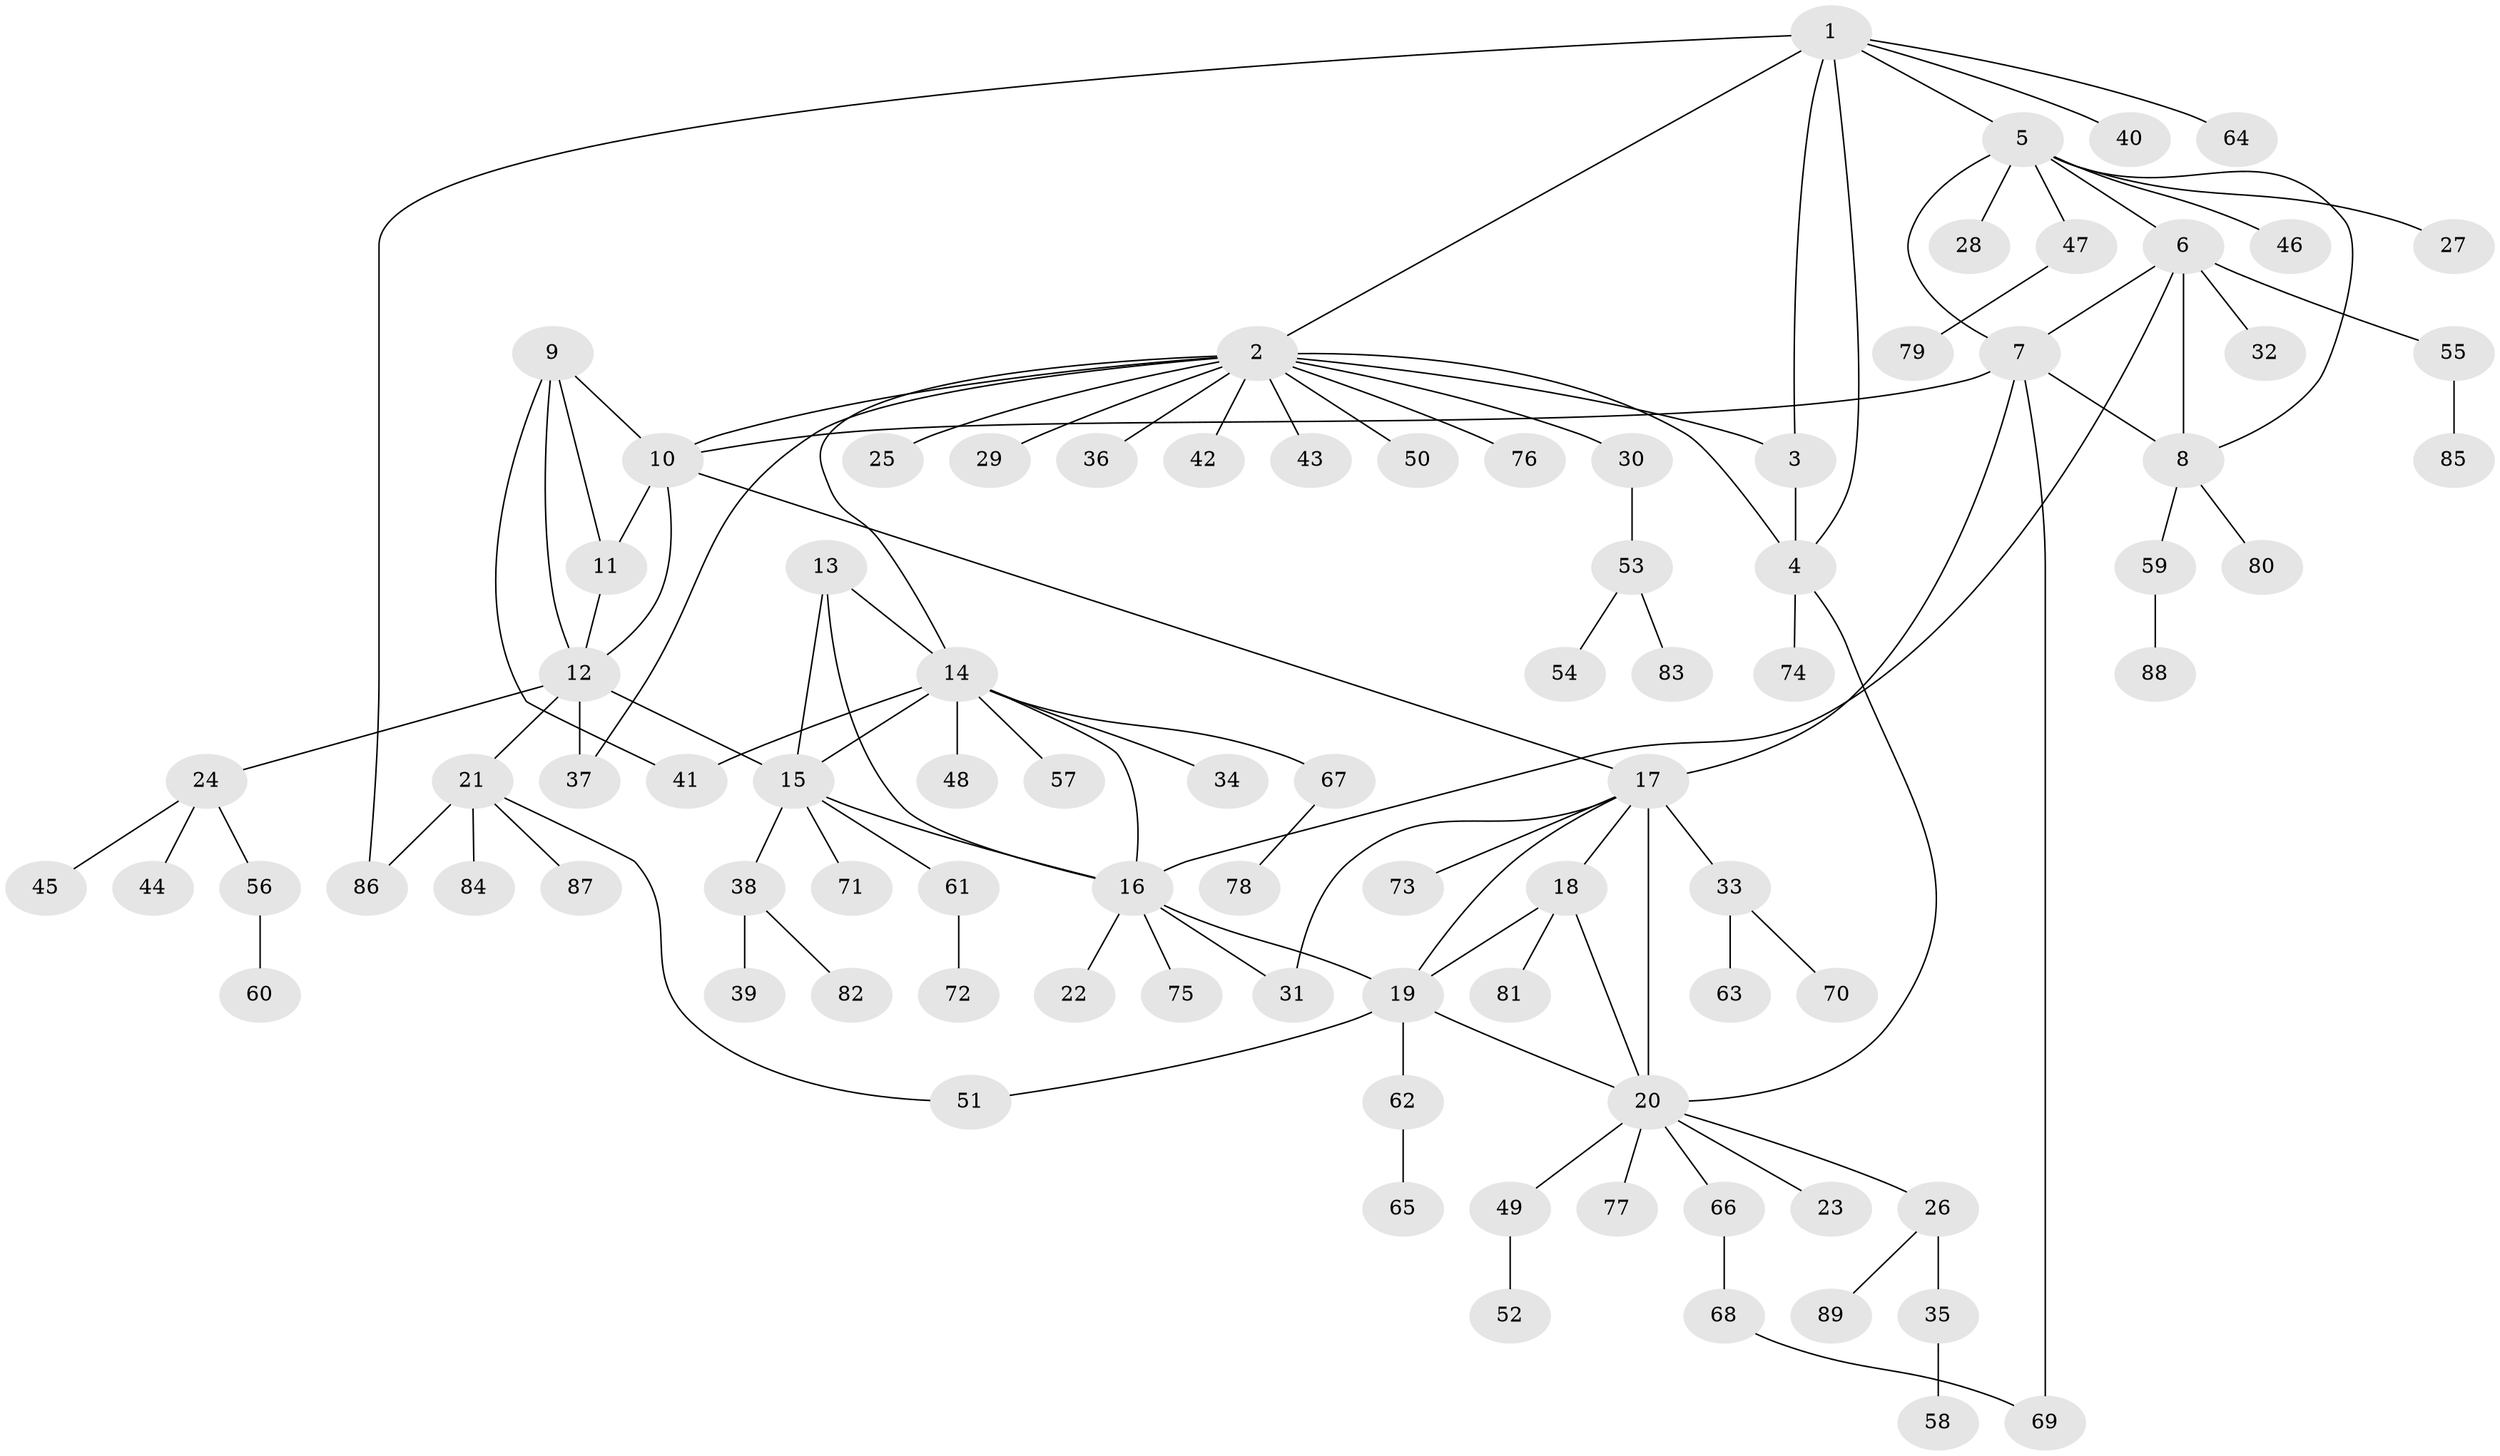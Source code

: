 // coarse degree distribution, {9: 0.018867924528301886, 12: 0.018867924528301886, 3: 0.03773584905660377, 5: 0.07547169811320754, 7: 0.03773584905660377, 2: 0.1320754716981132, 4: 0.05660377358490566, 8: 0.03773584905660377, 6: 0.03773584905660377, 1: 0.5471698113207547}
// Generated by graph-tools (version 1.1) at 2025/19/03/04/25 18:19:45]
// undirected, 89 vertices, 115 edges
graph export_dot {
graph [start="1"]
  node [color=gray90,style=filled];
  1;
  2;
  3;
  4;
  5;
  6;
  7;
  8;
  9;
  10;
  11;
  12;
  13;
  14;
  15;
  16;
  17;
  18;
  19;
  20;
  21;
  22;
  23;
  24;
  25;
  26;
  27;
  28;
  29;
  30;
  31;
  32;
  33;
  34;
  35;
  36;
  37;
  38;
  39;
  40;
  41;
  42;
  43;
  44;
  45;
  46;
  47;
  48;
  49;
  50;
  51;
  52;
  53;
  54;
  55;
  56;
  57;
  58;
  59;
  60;
  61;
  62;
  63;
  64;
  65;
  66;
  67;
  68;
  69;
  70;
  71;
  72;
  73;
  74;
  75;
  76;
  77;
  78;
  79;
  80;
  81;
  82;
  83;
  84;
  85;
  86;
  87;
  88;
  89;
  1 -- 2;
  1 -- 3;
  1 -- 4;
  1 -- 5;
  1 -- 40;
  1 -- 64;
  1 -- 86;
  2 -- 3;
  2 -- 4;
  2 -- 10;
  2 -- 14;
  2 -- 25;
  2 -- 29;
  2 -- 30;
  2 -- 36;
  2 -- 37;
  2 -- 42;
  2 -- 43;
  2 -- 50;
  2 -- 76;
  3 -- 4;
  4 -- 20;
  4 -- 74;
  5 -- 6;
  5 -- 7;
  5 -- 8;
  5 -- 27;
  5 -- 28;
  5 -- 46;
  5 -- 47;
  6 -- 7;
  6 -- 8;
  6 -- 16;
  6 -- 32;
  6 -- 55;
  7 -- 8;
  7 -- 10;
  7 -- 17;
  7 -- 69;
  8 -- 59;
  8 -- 80;
  9 -- 10;
  9 -- 11;
  9 -- 12;
  9 -- 41;
  10 -- 11;
  10 -- 12;
  10 -- 17;
  11 -- 12;
  12 -- 15;
  12 -- 21;
  12 -- 24;
  12 -- 37;
  13 -- 14;
  13 -- 15;
  13 -- 16;
  14 -- 15;
  14 -- 16;
  14 -- 34;
  14 -- 41;
  14 -- 48;
  14 -- 57;
  14 -- 67;
  15 -- 16;
  15 -- 38;
  15 -- 61;
  15 -- 71;
  16 -- 19;
  16 -- 22;
  16 -- 31;
  16 -- 75;
  17 -- 18;
  17 -- 19;
  17 -- 20;
  17 -- 31;
  17 -- 33;
  17 -- 73;
  18 -- 19;
  18 -- 20;
  18 -- 81;
  19 -- 20;
  19 -- 51;
  19 -- 62;
  20 -- 23;
  20 -- 26;
  20 -- 49;
  20 -- 66;
  20 -- 77;
  21 -- 51;
  21 -- 84;
  21 -- 86;
  21 -- 87;
  24 -- 44;
  24 -- 45;
  24 -- 56;
  26 -- 35;
  26 -- 89;
  30 -- 53;
  33 -- 63;
  33 -- 70;
  35 -- 58;
  38 -- 39;
  38 -- 82;
  47 -- 79;
  49 -- 52;
  53 -- 54;
  53 -- 83;
  55 -- 85;
  56 -- 60;
  59 -- 88;
  61 -- 72;
  62 -- 65;
  66 -- 68;
  67 -- 78;
  68 -- 69;
}
